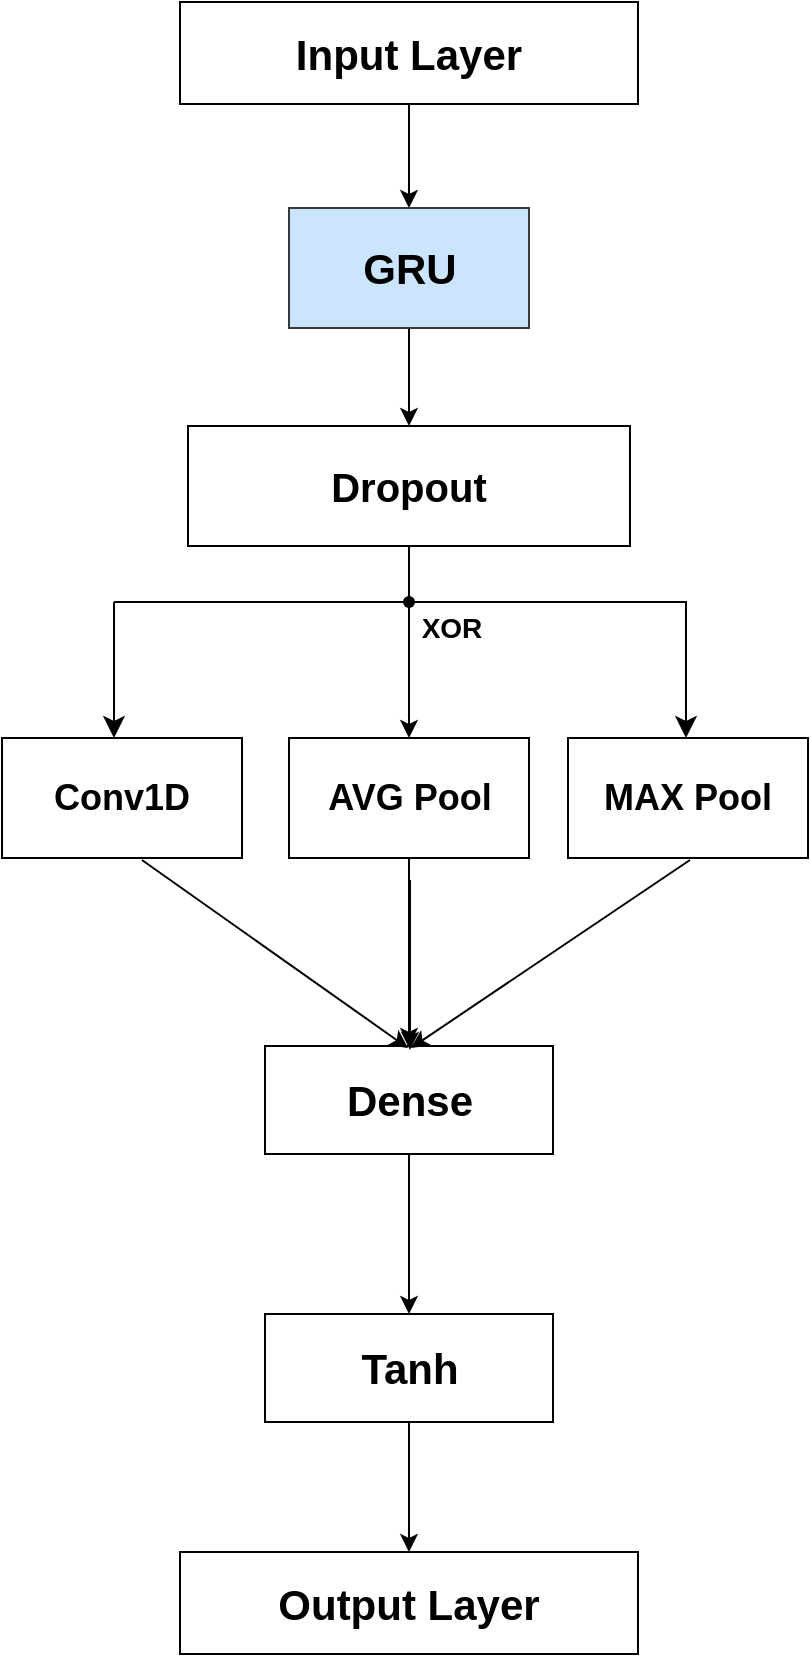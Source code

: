 <mxfile version="24.3.0" type="device">
  <diagram name="Seite-1" id="LfnFzkRs_u6CIysaGWwV">
    <mxGraphModel dx="1434" dy="794" grid="0" gridSize="10" guides="1" tooltips="1" connect="1" arrows="1" fold="1" page="1" pageScale="1" pageWidth="1169" pageHeight="1654" math="0" shadow="0">
      <root>
        <mxCell id="0" />
        <mxCell id="1" parent="0" />
        <mxCell id="4hx0eJwsiZ-HK9H2qoUk-3" value="" style="edgeStyle=orthogonalEdgeStyle;rounded=0;orthogonalLoop=1;jettySize=auto;html=1;" edge="1" parent="1" source="4hx0eJwsiZ-HK9H2qoUk-1" target="4hx0eJwsiZ-HK9H2qoUk-2">
          <mxGeometry relative="1" as="geometry" />
        </mxCell>
        <mxCell id="4hx0eJwsiZ-HK9H2qoUk-1" value="&lt;font style=&quot;font-size: 21px;&quot;&gt;&lt;b&gt;Input Layer&lt;/b&gt;&lt;br&gt;&lt;/font&gt;" style="rounded=0;whiteSpace=wrap;html=1;" vertex="1" parent="1">
          <mxGeometry x="493" y="117" width="229" height="51" as="geometry" />
        </mxCell>
        <mxCell id="4hx0eJwsiZ-HK9H2qoUk-5" value="" style="edgeStyle=orthogonalEdgeStyle;rounded=0;orthogonalLoop=1;jettySize=auto;html=1;" edge="1" parent="1" source="4hx0eJwsiZ-HK9H2qoUk-2" target="4hx0eJwsiZ-HK9H2qoUk-4">
          <mxGeometry relative="1" as="geometry" />
        </mxCell>
        <mxCell id="4hx0eJwsiZ-HK9H2qoUk-2" value="&lt;font size=&quot;1&quot;&gt;&lt;b&gt;&lt;font style=&quot;font-size: 21px;&quot;&gt;GRU&lt;/font&gt;&lt;/b&gt;&lt;/font&gt;" style="whiteSpace=wrap;html=1;rounded=0;fillColor=#cce5ff;strokeColor=#36393d;" vertex="1" parent="1">
          <mxGeometry x="547.5" y="220" width="120" height="60" as="geometry" />
        </mxCell>
        <mxCell id="4hx0eJwsiZ-HK9H2qoUk-7" value="" style="edgeStyle=orthogonalEdgeStyle;rounded=0;orthogonalLoop=1;jettySize=auto;html=1;" edge="1" parent="1" source="4hx0eJwsiZ-HK9H2qoUk-4" target="4hx0eJwsiZ-HK9H2qoUk-6">
          <mxGeometry relative="1" as="geometry" />
        </mxCell>
        <mxCell id="4hx0eJwsiZ-HK9H2qoUk-4" value="&lt;font size=&quot;1&quot;&gt;&lt;b&gt;&lt;font style=&quot;font-size: 20px;&quot;&gt;Dropout&lt;/font&gt;&lt;/b&gt;&lt;/font&gt;" style="whiteSpace=wrap;html=1;rounded=0;" vertex="1" parent="1">
          <mxGeometry x="497" y="329" width="221" height="60" as="geometry" />
        </mxCell>
        <mxCell id="4hx0eJwsiZ-HK9H2qoUk-23" value="" style="edgeStyle=orthogonalEdgeStyle;rounded=0;orthogonalLoop=1;jettySize=auto;html=1;" edge="1" parent="1" source="4hx0eJwsiZ-HK9H2qoUk-6" target="4hx0eJwsiZ-HK9H2qoUk-19">
          <mxGeometry relative="1" as="geometry" />
        </mxCell>
        <mxCell id="4hx0eJwsiZ-HK9H2qoUk-6" value="&lt;font style=&quot;font-size: 18px;&quot;&gt;&lt;b&gt;AVG Pool&lt;/b&gt;&lt;br&gt;&lt;/font&gt;" style="whiteSpace=wrap;html=1;rounded=0;" vertex="1" parent="1">
          <mxGeometry x="547.5" y="485" width="120" height="60" as="geometry" />
        </mxCell>
        <mxCell id="4hx0eJwsiZ-HK9H2qoUk-8" value="&lt;font style=&quot;font-size: 18px;&quot;&gt;&lt;b&gt;MAX Pool&lt;/b&gt;&lt;br&gt;&lt;/font&gt;" style="whiteSpace=wrap;html=1;rounded=0;" vertex="1" parent="1">
          <mxGeometry x="687" y="485" width="120" height="60" as="geometry" />
        </mxCell>
        <mxCell id="4hx0eJwsiZ-HK9H2qoUk-9" value="&lt;font style=&quot;font-size: 18px;&quot;&gt;&lt;b&gt;Conv1D&lt;/b&gt;&lt;/font&gt;" style="whiteSpace=wrap;html=1;rounded=0;" vertex="1" parent="1">
          <mxGeometry x="404" y="485" width="120" height="60" as="geometry" />
        </mxCell>
        <mxCell id="4hx0eJwsiZ-HK9H2qoUk-13" value="" style="edgeStyle=segmentEdgeStyle;endArrow=classic;html=1;curved=0;rounded=0;endSize=8;startSize=8;" edge="1" parent="1">
          <mxGeometry width="50" height="50" relative="1" as="geometry">
            <mxPoint x="460" y="417" as="sourcePoint" />
            <mxPoint x="746" y="485" as="targetPoint" />
          </mxGeometry>
        </mxCell>
        <mxCell id="4hx0eJwsiZ-HK9H2qoUk-15" value="" style="edgeStyle=segmentEdgeStyle;endArrow=classic;html=1;curved=0;rounded=0;endSize=8;startSize=8;" edge="1" parent="1">
          <mxGeometry width="50" height="50" relative="1" as="geometry">
            <mxPoint x="460" y="417" as="sourcePoint" />
            <mxPoint x="460" y="485" as="targetPoint" />
          </mxGeometry>
        </mxCell>
        <mxCell id="4hx0eJwsiZ-HK9H2qoUk-17" value="&lt;font style=&quot;font-size: 14px;&quot;&gt;&lt;b&gt;XOR&lt;/b&gt;&lt;/font&gt;" style="text;html=1;align=center;verticalAlign=middle;whiteSpace=wrap;rounded=0;" vertex="1" parent="1">
          <mxGeometry x="599" y="415" width="60" height="30" as="geometry" />
        </mxCell>
        <mxCell id="4hx0eJwsiZ-HK9H2qoUk-18" value="" style="shape=waypoint;sketch=0;fillStyle=solid;size=6;pointerEvents=1;points=[];fillColor=none;resizable=0;rotatable=0;perimeter=centerPerimeter;snapToPoint=1;" vertex="1" parent="1">
          <mxGeometry x="597.5" y="407" width="20" height="20" as="geometry" />
        </mxCell>
        <mxCell id="4hx0eJwsiZ-HK9H2qoUk-25" value="" style="edgeStyle=orthogonalEdgeStyle;rounded=0;orthogonalLoop=1;jettySize=auto;html=1;" edge="1" parent="1" source="4hx0eJwsiZ-HK9H2qoUk-19" target="4hx0eJwsiZ-HK9H2qoUk-24">
          <mxGeometry relative="1" as="geometry" />
        </mxCell>
        <mxCell id="4hx0eJwsiZ-HK9H2qoUk-19" value="&lt;font size=&quot;1&quot;&gt;&lt;b style=&quot;font-size: 21px;&quot;&gt;Dense&lt;/b&gt;&lt;/font&gt;" style="whiteSpace=wrap;html=1;rounded=0;" vertex="1" parent="1">
          <mxGeometry x="535.5" y="639" width="144" height="54" as="geometry" />
        </mxCell>
        <mxCell id="4hx0eJwsiZ-HK9H2qoUk-20" style="rounded=0;orthogonalLoop=1;jettySize=auto;html=1;entryX=0.462;entryY=0.056;entryDx=0;entryDy=0;entryPerimeter=0;exitX=0.583;exitY=1.017;exitDx=0;exitDy=0;exitPerimeter=0;" edge="1" parent="1" source="4hx0eJwsiZ-HK9H2qoUk-9">
          <mxGeometry relative="1" as="geometry">
            <mxPoint x="486" y="556" as="sourcePoint" />
            <mxPoint x="607.028" y="640.024" as="targetPoint" />
          </mxGeometry>
        </mxCell>
        <mxCell id="4hx0eJwsiZ-HK9H2qoUk-21" style="rounded=0;orthogonalLoop=1;jettySize=auto;html=1;exitX=0.5;exitY=1;exitDx=0;exitDy=0;entryX=0.5;entryY=0;entryDx=0;entryDy=0;" edge="1" parent="1">
          <mxGeometry relative="1" as="geometry">
            <mxPoint x="748" y="546" as="sourcePoint" />
            <mxPoint x="608.5" y="640" as="targetPoint" />
          </mxGeometry>
        </mxCell>
        <mxCell id="4hx0eJwsiZ-HK9H2qoUk-22" style="edgeStyle=orthogonalEdgeStyle;rounded=0;orthogonalLoop=1;jettySize=auto;html=1;" edge="1" parent="1">
          <mxGeometry relative="1" as="geometry">
            <mxPoint x="608" y="556" as="sourcePoint" />
            <mxPoint x="608" y="641" as="targetPoint" />
          </mxGeometry>
        </mxCell>
        <mxCell id="4hx0eJwsiZ-HK9H2qoUk-27" value="" style="edgeStyle=orthogonalEdgeStyle;rounded=0;orthogonalLoop=1;jettySize=auto;html=1;" edge="1" parent="1" source="4hx0eJwsiZ-HK9H2qoUk-24" target="4hx0eJwsiZ-HK9H2qoUk-26">
          <mxGeometry relative="1" as="geometry" />
        </mxCell>
        <mxCell id="4hx0eJwsiZ-HK9H2qoUk-24" value="&lt;font size=&quot;1&quot;&gt;&lt;b style=&quot;font-size: 21px;&quot;&gt;Tanh&lt;/b&gt;&lt;/font&gt;" style="whiteSpace=wrap;html=1;rounded=0;" vertex="1" parent="1">
          <mxGeometry x="535.5" y="773" width="144" height="54" as="geometry" />
        </mxCell>
        <mxCell id="4hx0eJwsiZ-HK9H2qoUk-26" value="&lt;font style=&quot;font-size: 21px;&quot;&gt;&lt;b&gt;Output Layer&lt;/b&gt;&lt;br&gt;&lt;/font&gt;" style="rounded=0;whiteSpace=wrap;html=1;" vertex="1" parent="1">
          <mxGeometry x="493" y="892" width="229" height="51" as="geometry" />
        </mxCell>
      </root>
    </mxGraphModel>
  </diagram>
</mxfile>
